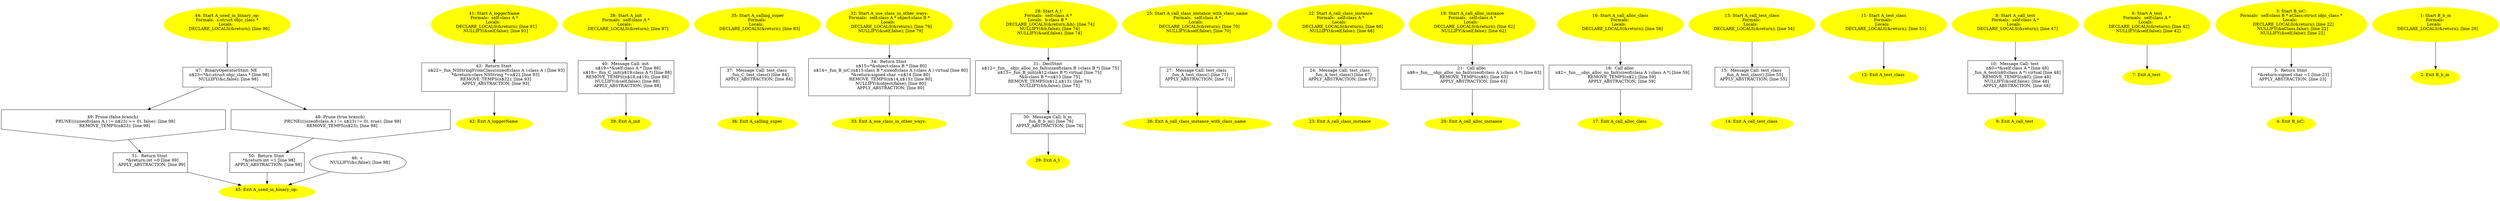 digraph iCFG {
51 [label="51:  Return Stmt \n   *&return:int =0 [line 99]\n  APPLY_ABSTRACTION; [line 99]\n " shape="box"]
	

	 51 -> 45 ;
50 [label="50:  Return Stmt \n   *&return:int =1 [line 98]\n  APPLY_ABSTRACTION; [line 98]\n " shape="box"]
	

	 50 -> 45 ;
49 [label="49: Prune (false branch) \n   PRUNE(((sizeof(class A ) != n$23) == 0), false); [line 98]\n  REMOVE_TEMPS(n$23); [line 98]\n " shape="invhouse"]
	

	 49 -> 51 ;
48 [label="48: Prune (true branch) \n   PRUNE(((sizeof(class A ) != n$23) != 0), true); [line 98]\n  REMOVE_TEMPS(n$23); [line 98]\n " shape="invhouse"]
	

	 48 -> 50 ;
47 [label="47:  BinaryOperatorStmt: NE \n   n$23=*&c:struct objc_class * [line 98]\n  NULLIFY(&c,false); [line 98]\n " shape="box"]
	

	 47 -> 48 ;
	 47 -> 49 ;
46 [label="46: + \n   NULLIFY(&c,false); [line 98]\n " ]
	

	 46 -> 45 ;
45 [label="45: Exit A_used_in_binary_op: \n  " color=yellow style=filled]
	

44 [label="44: Start A_used_in_binary_op:\nFormals:  c:struct objc_class *\nLocals:  \n   DECLARE_LOCALS(&return); [line 96]\n " color=yellow style=filled]
	

	 44 -> 47 ;
43 [label="43:  Return Stmt \n   n$22=_fun_NSStringFromClass(sizeof(class A ):class A ) [line 93]\n  *&return:class NSString *=n$22 [line 93]\n  REMOVE_TEMPS(n$22); [line 93]\n  APPLY_ABSTRACTION; [line 93]\n " shape="box"]
	

	 43 -> 42 ;
42 [label="42: Exit A_loggerName \n  " color=yellow style=filled]
	

41 [label="41: Start A_loggerName\nFormals:  self:class A *\nLocals:  \n   DECLARE_LOCALS(&return); [line 91]\n  NULLIFY(&self,false); [line 91]\n " color=yellow style=filled]
	

	 41 -> 43 ;
40 [label="40:  Message Call: init \n   n$19=*&self:class A * [line 88]\n  n$18=_fun_C_init(n$19:class A *) [line 88]\n  REMOVE_TEMPS(n$18,n$19); [line 88]\n  NULLIFY(&self,false); [line 88]\n  APPLY_ABSTRACTION; [line 88]\n " shape="box"]
	

	 40 -> 39 ;
39 [label="39: Exit A_init \n  " color=yellow style=filled]
	

38 [label="38: Start A_init\nFormals:  self:class A *\nLocals:  \n   DECLARE_LOCALS(&return); [line 87]\n " color=yellow style=filled]
	

	 38 -> 40 ;
37 [label="37:  Message Call: test_class \n   _fun_C_test_class() [line 84]\n  APPLY_ABSTRACTION; [line 84]\n " shape="box"]
	

	 37 -> 36 ;
36 [label="36: Exit A_calling_super \n  " color=yellow style=filled]
	

35 [label="35: Start A_calling_super\nFormals: \nLocals:  \n   DECLARE_LOCALS(&return); [line 83]\n " color=yellow style=filled]
	

	 35 -> 37 ;
34 [label="34:  Return Stmt \n   n$15=*&object:class B * [line 80]\n  n$14=_fun_B_isC:(n$15:class B *,sizeof(class A ):class A ) virtual [line 80]\n  *&return:signed char =n$14 [line 80]\n  REMOVE_TEMPS(n$14,n$15); [line 80]\n  NULLIFY(&object,false); [line 80]\n  APPLY_ABSTRACTION; [line 80]\n " shape="box"]
	

	 34 -> 33 ;
33 [label="33: Exit A_use_class_in_other_ways: \n  " color=yellow style=filled]
	

32 [label="32: Start A_use_class_in_other_ways:\nFormals:  self:class A * object:class B *\nLocals:  \n   DECLARE_LOCALS(&return); [line 79]\n  NULLIFY(&self,false); [line 79]\n " color=yellow style=filled]
	

	 32 -> 34 ;
31 [label="31:  DeclStmt \n   n$12=_fun___objc_alloc_no_fail(sizeof(class B ):class B *) [line 75]\n  n$13=_fun_B_init(n$12:class B *) virtual [line 75]\n  *&b:class B *=n$13 [line 75]\n  REMOVE_TEMPS(n$12,n$13); [line 75]\n  NULLIFY(&b,false); [line 75]\n " shape="box"]
	

	 31 -> 30 ;
30 [label="30:  Message Call: b_m \n   _fun_B_b_m() [line 76]\n  APPLY_ABSTRACTION; [line 76]\n " shape="box"]
	

	 30 -> 29 ;
29 [label="29: Exit A_t \n  " color=yellow style=filled]
	

28 [label="28: Start A_t\nFormals:  self:class A *\nLocals:  b:class B * \n   DECLARE_LOCALS(&return,&b); [line 74]\n  NULLIFY(&b,false); [line 74]\n  NULLIFY(&self,false); [line 74]\n " color=yellow style=filled]
	

	 28 -> 31 ;
27 [label="27:  Message Call: test_class \n   _fun_A_test_class() [line 71]\n  APPLY_ABSTRACTION; [line 71]\n " shape="box"]
	

	 27 -> 26 ;
26 [label="26: Exit A_call_class_instance_with_class_name \n  " color=yellow style=filled]
	

25 [label="25: Start A_call_class_instance_with_class_name\nFormals:  self:class A *\nLocals:  \n   DECLARE_LOCALS(&return); [line 70]\n  NULLIFY(&self,false); [line 70]\n " color=yellow style=filled]
	

	 25 -> 27 ;
24 [label="24:  Message Call: test_class \n   _fun_A_test_class() [line 67]\n  APPLY_ABSTRACTION; [line 67]\n " shape="box"]
	

	 24 -> 23 ;
23 [label="23: Exit A_call_class_instance \n  " color=yellow style=filled]
	

22 [label="22: Start A_call_class_instance\nFormals:  self:class A *\nLocals:  \n   DECLARE_LOCALS(&return); [line 66]\n  NULLIFY(&self,false); [line 66]\n " color=yellow style=filled]
	

	 22 -> 24 ;
21 [label="21:  Call alloc \n   n$6=_fun___objc_alloc_no_fail(sizeof(class A ):class A *) [line 63]\n  REMOVE_TEMPS(n$6); [line 63]\n  APPLY_ABSTRACTION; [line 63]\n " shape="box"]
	

	 21 -> 20 ;
20 [label="20: Exit A_call_alloc_instance \n  " color=yellow style=filled]
	

19 [label="19: Start A_call_alloc_instance\nFormals:  self:class A *\nLocals:  \n   DECLARE_LOCALS(&return); [line 62]\n  NULLIFY(&self,false); [line 62]\n " color=yellow style=filled]
	

	 19 -> 21 ;
18 [label="18:  Call alloc \n   n$2=_fun___objc_alloc_no_fail(sizeof(class A ):class A *) [line 59]\n  REMOVE_TEMPS(n$2); [line 59]\n  APPLY_ABSTRACTION; [line 59]\n " shape="box"]
	

	 18 -> 17 ;
17 [label="17: Exit A_call_alloc_class \n  " color=yellow style=filled]
	

16 [label="16: Start A_call_alloc_class\nFormals: \nLocals:  \n   DECLARE_LOCALS(&return); [line 58]\n " color=yellow style=filled]
	

	 16 -> 18 ;
15 [label="15:  Message Call: test_class \n   _fun_A_test_class() [line 55]\n  APPLY_ABSTRACTION; [line 55]\n " shape="box"]
	

	 15 -> 14 ;
14 [label="14: Exit A_call_test_class \n  " color=yellow style=filled]
	

13 [label="13: Start A_call_test_class\nFormals: \nLocals:  \n   DECLARE_LOCALS(&return); [line 54]\n " color=yellow style=filled]
	

	 13 -> 15 ;
12 [label="12: Exit A_test_class \n  " color=yellow style=filled]
	

11 [label="11: Start A_test_class\nFormals: \nLocals:  \n   DECLARE_LOCALS(&return); [line 51]\n " color=yellow style=filled]
	

	 11 -> 12 ;
10 [label="10:  Message Call: test \n   n$0=*&self:class A * [line 48]\n  _fun_A_test(n$0:class A *) virtual [line 48]\n  REMOVE_TEMPS(n$0); [line 48]\n  NULLIFY(&self,false); [line 48]\n  APPLY_ABSTRACTION; [line 48]\n " shape="box"]
	

	 10 -> 9 ;
9 [label="9: Exit A_call_test \n  " color=yellow style=filled]
	

8 [label="8: Start A_call_test\nFormals:  self:class A *\nLocals:  \n   DECLARE_LOCALS(&return); [line 47]\n " color=yellow style=filled]
	

	 8 -> 10 ;
7 [label="7: Exit A_test \n  " color=yellow style=filled]
	

6 [label="6: Start A_test\nFormals:  self:class A *\nLocals:  \n   DECLARE_LOCALS(&return); [line 42]\n  NULLIFY(&self,false); [line 42]\n " color=yellow style=filled]
	

	 6 -> 7 ;
5 [label="5:  Return Stmt \n   *&return:signed char =1 [line 23]\n  APPLY_ABSTRACTION; [line 23]\n " shape="box"]
	

	 5 -> 4 ;
4 [label="4: Exit B_isC: \n  " color=yellow style=filled]
	

3 [label="3: Start B_isC:\nFormals:  self:class B * aClass:struct objc_class *\nLocals:  \n   DECLARE_LOCALS(&return); [line 22]\n  NULLIFY(&aClass,false); [line 22]\n  NULLIFY(&self,false); [line 22]\n " color=yellow style=filled]
	

	 3 -> 5 ;
2 [label="2: Exit B_b_m \n  " color=yellow style=filled]
	

1 [label="1: Start B_b_m\nFormals: \nLocals:  \n   DECLARE_LOCALS(&return); [line 20]\n " color=yellow style=filled]
	

	 1 -> 2 ;
}

